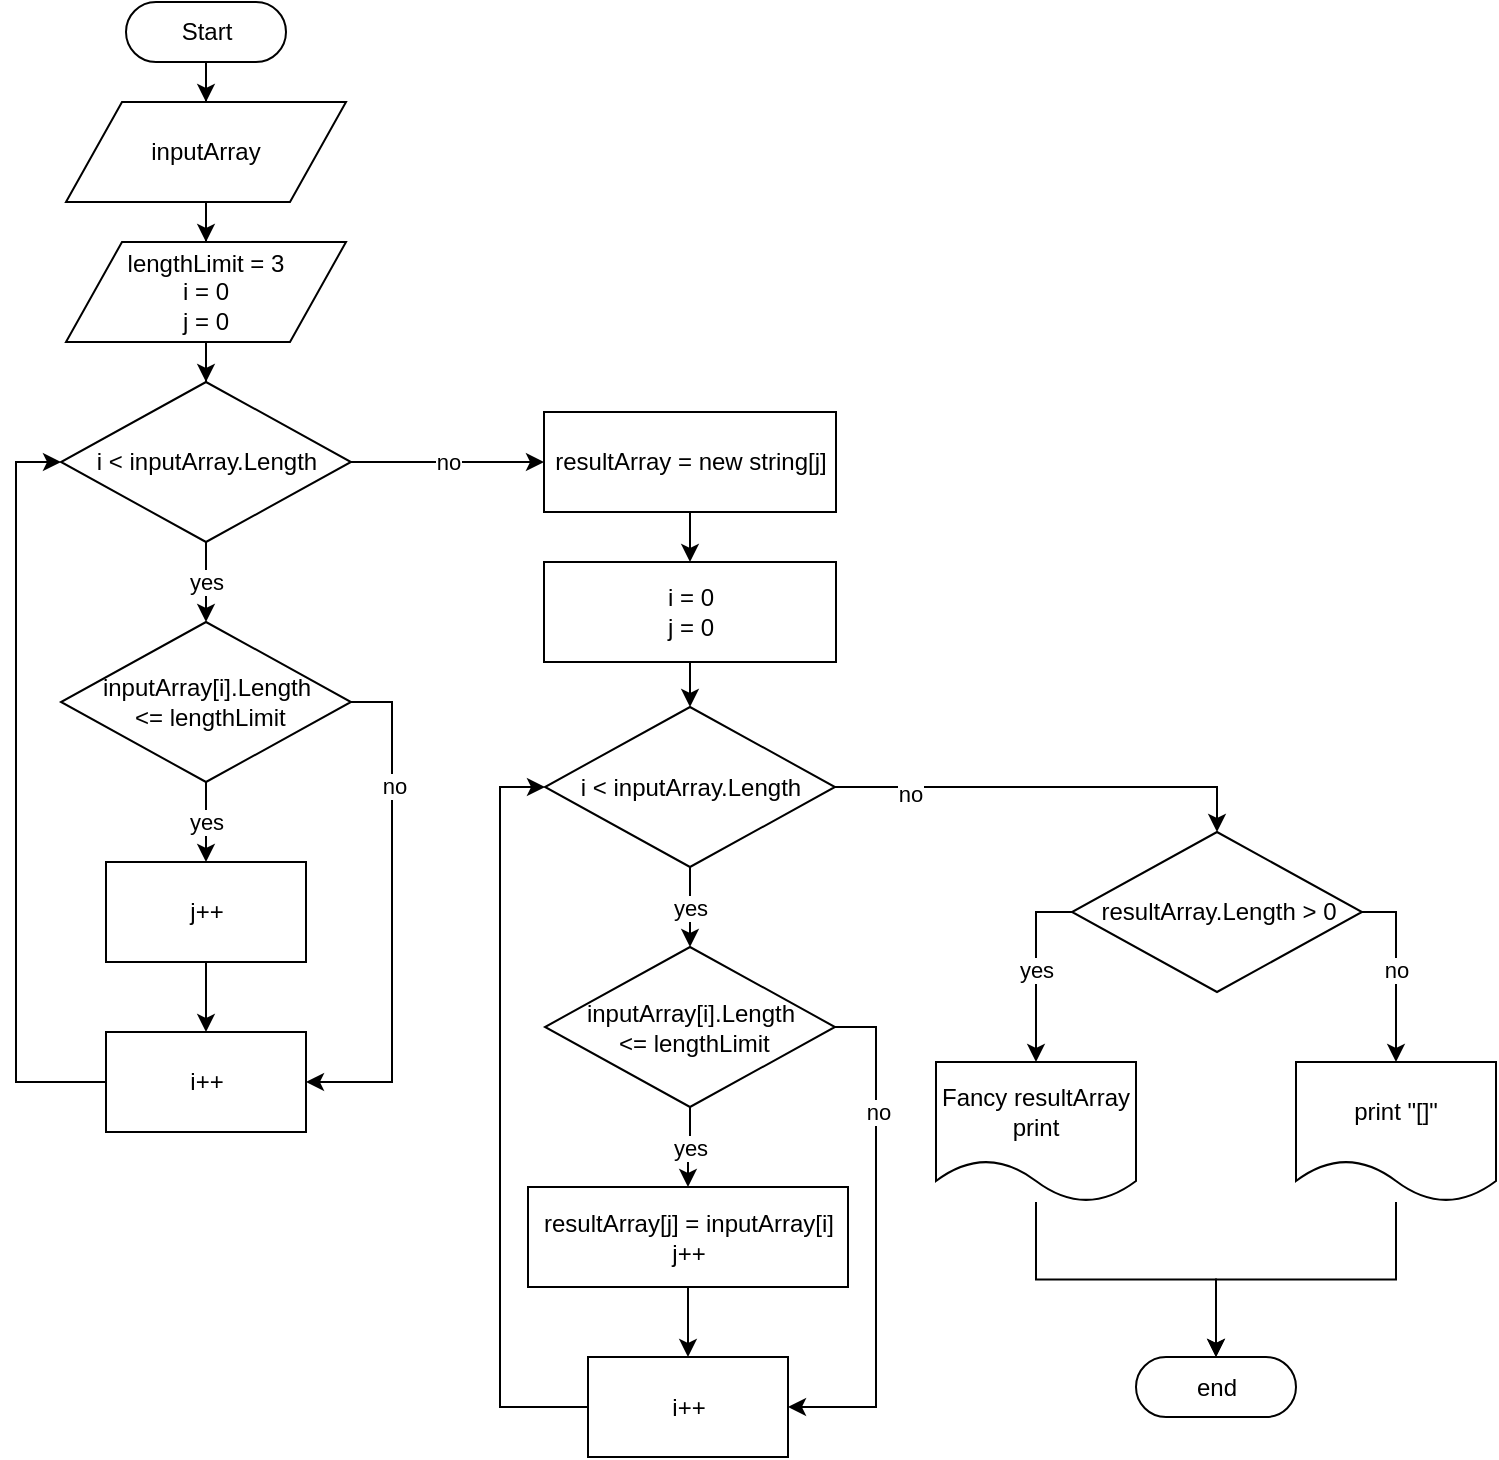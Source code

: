 <mxfile version="20.8.20" type="device"><diagram id="C5RBs43oDa-KdzZeNtuy" name="Page-1"><mxGraphModel dx="1299" dy="728" grid="1" gridSize="10" guides="1" tooltips="1" connect="1" arrows="1" fold="1" page="1" pageScale="1" pageWidth="827" pageHeight="1169" math="0" shadow="0"><root><mxCell id="WIyWlLk6GJQsqaUBKTNV-0"/><mxCell id="WIyWlLk6GJQsqaUBKTNV-1" parent="WIyWlLk6GJQsqaUBKTNV-0"/><mxCell id="OWh4hyNb0z8SDrX57IHF-9" style="edgeStyle=orthogonalEdgeStyle;rounded=0;orthogonalLoop=1;jettySize=auto;html=1;entryX=0.5;entryY=0;entryDx=0;entryDy=0;" edge="1" parent="WIyWlLk6GJQsqaUBKTNV-1" source="OWh4hyNb0z8SDrX57IHF-2" target="OWh4hyNb0z8SDrX57IHF-3"><mxGeometry relative="1" as="geometry"/></mxCell><mxCell id="OWh4hyNb0z8SDrX57IHF-2" value="&lt;div&gt;Start&lt;/div&gt;" style="html=1;dashed=0;whitespace=wrap;shape=mxgraph.dfd.start" vertex="1" parent="WIyWlLk6GJQsqaUBKTNV-1"><mxGeometry x="95" y="40" width="80" height="30" as="geometry"/></mxCell><mxCell id="OWh4hyNb0z8SDrX57IHF-10" style="edgeStyle=orthogonalEdgeStyle;rounded=0;orthogonalLoop=1;jettySize=auto;html=1;" edge="1" parent="WIyWlLk6GJQsqaUBKTNV-1" source="OWh4hyNb0z8SDrX57IHF-3" target="OWh4hyNb0z8SDrX57IHF-4"><mxGeometry relative="1" as="geometry"/></mxCell><mxCell id="OWh4hyNb0z8SDrX57IHF-3" value="inputArray" style="shape=parallelogram;perimeter=parallelogramPerimeter;whiteSpace=wrap;html=1;dashed=0;" vertex="1" parent="WIyWlLk6GJQsqaUBKTNV-1"><mxGeometry x="65" y="90" width="140" height="50" as="geometry"/></mxCell><mxCell id="OWh4hyNb0z8SDrX57IHF-11" style="edgeStyle=orthogonalEdgeStyle;rounded=0;orthogonalLoop=1;jettySize=auto;html=1;" edge="1" parent="WIyWlLk6GJQsqaUBKTNV-1" source="OWh4hyNb0z8SDrX57IHF-4" target="OWh4hyNb0z8SDrX57IHF-5"><mxGeometry relative="1" as="geometry"/></mxCell><mxCell id="OWh4hyNb0z8SDrX57IHF-4" value="&lt;div&gt;lengthLimit = 3&lt;/div&gt;&lt;div&gt;i = 0&lt;/div&gt;&lt;div&gt;j = 0&lt;br&gt;&lt;/div&gt;" style="shape=parallelogram;perimeter=parallelogramPerimeter;whiteSpace=wrap;html=1;dashed=0;" vertex="1" parent="WIyWlLk6GJQsqaUBKTNV-1"><mxGeometry x="65" y="160" width="140" height="50" as="geometry"/></mxCell><mxCell id="OWh4hyNb0z8SDrX57IHF-12" value="yes" style="edgeStyle=orthogonalEdgeStyle;rounded=0;orthogonalLoop=1;jettySize=auto;html=1;" edge="1" parent="WIyWlLk6GJQsqaUBKTNV-1" source="OWh4hyNb0z8SDrX57IHF-5" target="OWh4hyNb0z8SDrX57IHF-6"><mxGeometry relative="1" as="geometry"/></mxCell><mxCell id="OWh4hyNb0z8SDrX57IHF-19" value="no" style="edgeStyle=orthogonalEdgeStyle;rounded=0;orthogonalLoop=1;jettySize=auto;html=1;" edge="1" parent="WIyWlLk6GJQsqaUBKTNV-1" source="OWh4hyNb0z8SDrX57IHF-5" target="OWh4hyNb0z8SDrX57IHF-18"><mxGeometry relative="1" as="geometry"/></mxCell><mxCell id="OWh4hyNb0z8SDrX57IHF-5" value="i &amp;lt; inputArray.Length" style="shape=rhombus;html=1;dashed=0;whitespace=wrap;perimeter=rhombusPerimeter;" vertex="1" parent="WIyWlLk6GJQsqaUBKTNV-1"><mxGeometry x="62.5" y="230" width="145" height="80" as="geometry"/></mxCell><mxCell id="OWh4hyNb0z8SDrX57IHF-13" value="yes" style="edgeStyle=orthogonalEdgeStyle;rounded=0;orthogonalLoop=1;jettySize=auto;html=1;entryX=0.5;entryY=0;entryDx=0;entryDy=0;" edge="1" parent="WIyWlLk6GJQsqaUBKTNV-1" source="OWh4hyNb0z8SDrX57IHF-6" target="OWh4hyNb0z8SDrX57IHF-7"><mxGeometry relative="1" as="geometry"/></mxCell><mxCell id="OWh4hyNb0z8SDrX57IHF-15" style="edgeStyle=orthogonalEdgeStyle;rounded=0;orthogonalLoop=1;jettySize=auto;html=1;entryX=1;entryY=0.5;entryDx=0;entryDy=0;" edge="1" parent="WIyWlLk6GJQsqaUBKTNV-1" source="OWh4hyNb0z8SDrX57IHF-6" target="OWh4hyNb0z8SDrX57IHF-8"><mxGeometry relative="1" as="geometry"><Array as="points"><mxPoint x="228" y="390"/><mxPoint x="228" y="580"/></Array></mxGeometry></mxCell><mxCell id="OWh4hyNb0z8SDrX57IHF-16" value="no" style="edgeLabel;html=1;align=center;verticalAlign=middle;resizable=0;points=[];" vertex="1" connectable="0" parent="OWh4hyNb0z8SDrX57IHF-15"><mxGeometry x="-0.507" y="1" relative="1" as="geometry"><mxPoint as="offset"/></mxGeometry></mxCell><mxCell id="OWh4hyNb0z8SDrX57IHF-6" value="&lt;div&gt;inputArray[i].Length&lt;/div&gt;&lt;div&gt;&amp;nbsp;&amp;lt;= lengthLimit&lt;br&gt;&lt;/div&gt;" style="shape=rhombus;html=1;dashed=0;whitespace=wrap;perimeter=rhombusPerimeter;" vertex="1" parent="WIyWlLk6GJQsqaUBKTNV-1"><mxGeometry x="62.5" y="350" width="145" height="80" as="geometry"/></mxCell><mxCell id="OWh4hyNb0z8SDrX57IHF-14" style="edgeStyle=orthogonalEdgeStyle;rounded=0;orthogonalLoop=1;jettySize=auto;html=1;entryX=0.5;entryY=0;entryDx=0;entryDy=0;" edge="1" parent="WIyWlLk6GJQsqaUBKTNV-1" source="OWh4hyNb0z8SDrX57IHF-7" target="OWh4hyNb0z8SDrX57IHF-8"><mxGeometry relative="1" as="geometry"/></mxCell><mxCell id="OWh4hyNb0z8SDrX57IHF-7" value="j++" style="html=1;dashed=0;whitespace=wrap;" vertex="1" parent="WIyWlLk6GJQsqaUBKTNV-1"><mxGeometry x="85" y="470" width="100" height="50" as="geometry"/></mxCell><mxCell id="OWh4hyNb0z8SDrX57IHF-17" style="edgeStyle=orthogonalEdgeStyle;rounded=0;orthogonalLoop=1;jettySize=auto;html=1;entryX=0;entryY=0.5;entryDx=0;entryDy=0;" edge="1" parent="WIyWlLk6GJQsqaUBKTNV-1" source="OWh4hyNb0z8SDrX57IHF-8" target="OWh4hyNb0z8SDrX57IHF-5"><mxGeometry relative="1" as="geometry"><mxPoint x="43" y="320" as="targetPoint"/><Array as="points"><mxPoint x="40" y="580"/><mxPoint x="40" y="270"/></Array></mxGeometry></mxCell><mxCell id="OWh4hyNb0z8SDrX57IHF-8" value="&lt;div&gt;i++&lt;/div&gt;" style="html=1;dashed=0;whitespace=wrap;" vertex="1" parent="WIyWlLk6GJQsqaUBKTNV-1"><mxGeometry x="85" y="555" width="100" height="50" as="geometry"/></mxCell><mxCell id="OWh4hyNb0z8SDrX57IHF-21" style="edgeStyle=orthogonalEdgeStyle;rounded=0;orthogonalLoop=1;jettySize=auto;html=1;entryX=0.5;entryY=0;entryDx=0;entryDy=0;" edge="1" parent="WIyWlLk6GJQsqaUBKTNV-1" source="OWh4hyNb0z8SDrX57IHF-18" target="OWh4hyNb0z8SDrX57IHF-20"><mxGeometry relative="1" as="geometry"/></mxCell><mxCell id="OWh4hyNb0z8SDrX57IHF-18" value="resultArray = new string[j]" style="html=1;dashed=0;whitespace=wrap;" vertex="1" parent="WIyWlLk6GJQsqaUBKTNV-1"><mxGeometry x="304" y="245" width="146" height="50" as="geometry"/></mxCell><mxCell id="OWh4hyNb0z8SDrX57IHF-32" style="edgeStyle=orthogonalEdgeStyle;rounded=0;orthogonalLoop=1;jettySize=auto;html=1;" edge="1" parent="WIyWlLk6GJQsqaUBKTNV-1" source="OWh4hyNb0z8SDrX57IHF-20" target="OWh4hyNb0z8SDrX57IHF-23"><mxGeometry relative="1" as="geometry"/></mxCell><mxCell id="OWh4hyNb0z8SDrX57IHF-20" value="&lt;div&gt;i = 0&lt;/div&gt;&lt;div&gt;j = 0&lt;br&gt;&lt;/div&gt;" style="html=1;dashed=0;whitespace=wrap;" vertex="1" parent="WIyWlLk6GJQsqaUBKTNV-1"><mxGeometry x="304" y="320" width="146" height="50" as="geometry"/></mxCell><mxCell id="OWh4hyNb0z8SDrX57IHF-22" value="yes" style="edgeStyle=orthogonalEdgeStyle;rounded=0;orthogonalLoop=1;jettySize=auto;html=1;" edge="1" parent="WIyWlLk6GJQsqaUBKTNV-1" source="OWh4hyNb0z8SDrX57IHF-23" target="OWh4hyNb0z8SDrX57IHF-27"><mxGeometry relative="1" as="geometry"/></mxCell><mxCell id="OWh4hyNb0z8SDrX57IHF-34" style="edgeStyle=orthogonalEdgeStyle;rounded=0;orthogonalLoop=1;jettySize=auto;html=1;entryX=0.5;entryY=0;entryDx=0;entryDy=0;" edge="1" parent="WIyWlLk6GJQsqaUBKTNV-1" source="OWh4hyNb0z8SDrX57IHF-23" target="OWh4hyNb0z8SDrX57IHF-33"><mxGeometry relative="1" as="geometry"/></mxCell><mxCell id="OWh4hyNb0z8SDrX57IHF-38" value="no" style="edgeLabel;html=1;align=center;verticalAlign=middle;resizable=0;points=[];" vertex="1" connectable="0" parent="OWh4hyNb0z8SDrX57IHF-34"><mxGeometry x="-0.65" y="-3" relative="1" as="geometry"><mxPoint as="offset"/></mxGeometry></mxCell><mxCell id="OWh4hyNb0z8SDrX57IHF-23" value="i &amp;lt; inputArray.Length" style="shape=rhombus;html=1;dashed=0;whitespace=wrap;perimeter=rhombusPerimeter;" vertex="1" parent="WIyWlLk6GJQsqaUBKTNV-1"><mxGeometry x="304.5" y="392.5" width="145" height="80" as="geometry"/></mxCell><mxCell id="OWh4hyNb0z8SDrX57IHF-24" value="yes" style="edgeStyle=orthogonalEdgeStyle;rounded=0;orthogonalLoop=1;jettySize=auto;html=1;entryX=0.5;entryY=0;entryDx=0;entryDy=0;" edge="1" parent="WIyWlLk6GJQsqaUBKTNV-1" source="OWh4hyNb0z8SDrX57IHF-27" target="OWh4hyNb0z8SDrX57IHF-29"><mxGeometry relative="1" as="geometry"/></mxCell><mxCell id="OWh4hyNb0z8SDrX57IHF-25" style="edgeStyle=orthogonalEdgeStyle;rounded=0;orthogonalLoop=1;jettySize=auto;html=1;entryX=1;entryY=0.5;entryDx=0;entryDy=0;" edge="1" parent="WIyWlLk6GJQsqaUBKTNV-1" source="OWh4hyNb0z8SDrX57IHF-27" target="OWh4hyNb0z8SDrX57IHF-31"><mxGeometry relative="1" as="geometry"><Array as="points"><mxPoint x="470" y="552.5"/><mxPoint x="470" y="742.5"/></Array></mxGeometry></mxCell><mxCell id="OWh4hyNb0z8SDrX57IHF-26" value="no" style="edgeLabel;html=1;align=center;verticalAlign=middle;resizable=0;points=[];" vertex="1" connectable="0" parent="OWh4hyNb0z8SDrX57IHF-25"><mxGeometry x="-0.507" y="1" relative="1" as="geometry"><mxPoint as="offset"/></mxGeometry></mxCell><mxCell id="OWh4hyNb0z8SDrX57IHF-27" value="&lt;div&gt;inputArray[i].Length&lt;/div&gt;&lt;div&gt;&amp;nbsp;&amp;lt;= lengthLimit&lt;br&gt;&lt;/div&gt;" style="shape=rhombus;html=1;dashed=0;whitespace=wrap;perimeter=rhombusPerimeter;" vertex="1" parent="WIyWlLk6GJQsqaUBKTNV-1"><mxGeometry x="304.5" y="512.5" width="145" height="80" as="geometry"/></mxCell><mxCell id="OWh4hyNb0z8SDrX57IHF-28" style="edgeStyle=orthogonalEdgeStyle;rounded=0;orthogonalLoop=1;jettySize=auto;html=1;entryX=0.5;entryY=0;entryDx=0;entryDy=0;" edge="1" parent="WIyWlLk6GJQsqaUBKTNV-1" source="OWh4hyNb0z8SDrX57IHF-29" target="OWh4hyNb0z8SDrX57IHF-31"><mxGeometry relative="1" as="geometry"/></mxCell><mxCell id="OWh4hyNb0z8SDrX57IHF-29" value="resultArray[j] = inputArray[i]&lt;br&gt;&lt;div&gt;j++&lt;/div&gt;" style="html=1;dashed=0;whitespace=wrap;" vertex="1" parent="WIyWlLk6GJQsqaUBKTNV-1"><mxGeometry x="296" y="632.5" width="160" height="50" as="geometry"/></mxCell><mxCell id="OWh4hyNb0z8SDrX57IHF-30" style="edgeStyle=orthogonalEdgeStyle;rounded=0;orthogonalLoop=1;jettySize=auto;html=1;entryX=0;entryY=0.5;entryDx=0;entryDy=0;" edge="1" parent="WIyWlLk6GJQsqaUBKTNV-1" source="OWh4hyNb0z8SDrX57IHF-31" target="OWh4hyNb0z8SDrX57IHF-23"><mxGeometry relative="1" as="geometry"><mxPoint x="285" y="482.5" as="targetPoint"/><Array as="points"><mxPoint x="282" y="742.5"/><mxPoint x="282" y="432.5"/></Array></mxGeometry></mxCell><mxCell id="OWh4hyNb0z8SDrX57IHF-31" value="&lt;div&gt;i++&lt;/div&gt;" style="html=1;dashed=0;whitespace=wrap;" vertex="1" parent="WIyWlLk6GJQsqaUBKTNV-1"><mxGeometry x="326" y="717.5" width="100" height="50" as="geometry"/></mxCell><mxCell id="OWh4hyNb0z8SDrX57IHF-39" value="yes" style="edgeStyle=orthogonalEdgeStyle;rounded=0;orthogonalLoop=1;jettySize=auto;html=1;" edge="1" parent="WIyWlLk6GJQsqaUBKTNV-1" source="OWh4hyNb0z8SDrX57IHF-33" target="OWh4hyNb0z8SDrX57IHF-35"><mxGeometry relative="1" as="geometry"><Array as="points"><mxPoint x="550" y="495"/></Array></mxGeometry></mxCell><mxCell id="OWh4hyNb0z8SDrX57IHF-40" value="no" style="edgeStyle=orthogonalEdgeStyle;rounded=0;orthogonalLoop=1;jettySize=auto;html=1;entryX=0.5;entryY=0;entryDx=0;entryDy=0;" edge="1" parent="WIyWlLk6GJQsqaUBKTNV-1" source="OWh4hyNb0z8SDrX57IHF-33" target="OWh4hyNb0z8SDrX57IHF-37"><mxGeometry relative="1" as="geometry"><Array as="points"><mxPoint x="730" y="495"/></Array></mxGeometry></mxCell><mxCell id="OWh4hyNb0z8SDrX57IHF-33" value="resultArray.Length &amp;gt; 0" style="shape=rhombus;html=1;dashed=0;whitespace=wrap;perimeter=rhombusPerimeter;" vertex="1" parent="WIyWlLk6GJQsqaUBKTNV-1"><mxGeometry x="568" y="455" width="145" height="80" as="geometry"/></mxCell><mxCell id="OWh4hyNb0z8SDrX57IHF-42" style="edgeStyle=orthogonalEdgeStyle;rounded=0;orthogonalLoop=1;jettySize=auto;html=1;entryX=0.5;entryY=0.5;entryDx=0;entryDy=-15;entryPerimeter=0;" edge="1" parent="WIyWlLk6GJQsqaUBKTNV-1" source="OWh4hyNb0z8SDrX57IHF-35" target="OWh4hyNb0z8SDrX57IHF-41"><mxGeometry relative="1" as="geometry"/></mxCell><mxCell id="OWh4hyNb0z8SDrX57IHF-35" value="Fancy resultArray print" style="shape=document;whiteSpace=wrap;html=1;boundedLbl=1;dashed=0;flipH=1;" vertex="1" parent="WIyWlLk6GJQsqaUBKTNV-1"><mxGeometry x="500" y="570" width="100" height="70" as="geometry"/></mxCell><mxCell id="OWh4hyNb0z8SDrX57IHF-45" style="edgeStyle=orthogonalEdgeStyle;rounded=0;orthogonalLoop=1;jettySize=auto;html=1;entryX=0.5;entryY=0.5;entryDx=0;entryDy=-15;entryPerimeter=0;" edge="1" parent="WIyWlLk6GJQsqaUBKTNV-1" source="OWh4hyNb0z8SDrX57IHF-37" target="OWh4hyNb0z8SDrX57IHF-41"><mxGeometry relative="1" as="geometry"/></mxCell><mxCell id="OWh4hyNb0z8SDrX57IHF-37" value="print &quot;[]&quot;" style="shape=document;whiteSpace=wrap;html=1;boundedLbl=1;dashed=0;flipH=1;" vertex="1" parent="WIyWlLk6GJQsqaUBKTNV-1"><mxGeometry x="680" y="570" width="100" height="70" as="geometry"/></mxCell><mxCell id="OWh4hyNb0z8SDrX57IHF-41" value="end" style="html=1;dashed=0;whitespace=wrap;shape=mxgraph.dfd.start" vertex="1" parent="WIyWlLk6GJQsqaUBKTNV-1"><mxGeometry x="600" y="717.5" width="80" height="30" as="geometry"/></mxCell></root></mxGraphModel></diagram></mxfile>